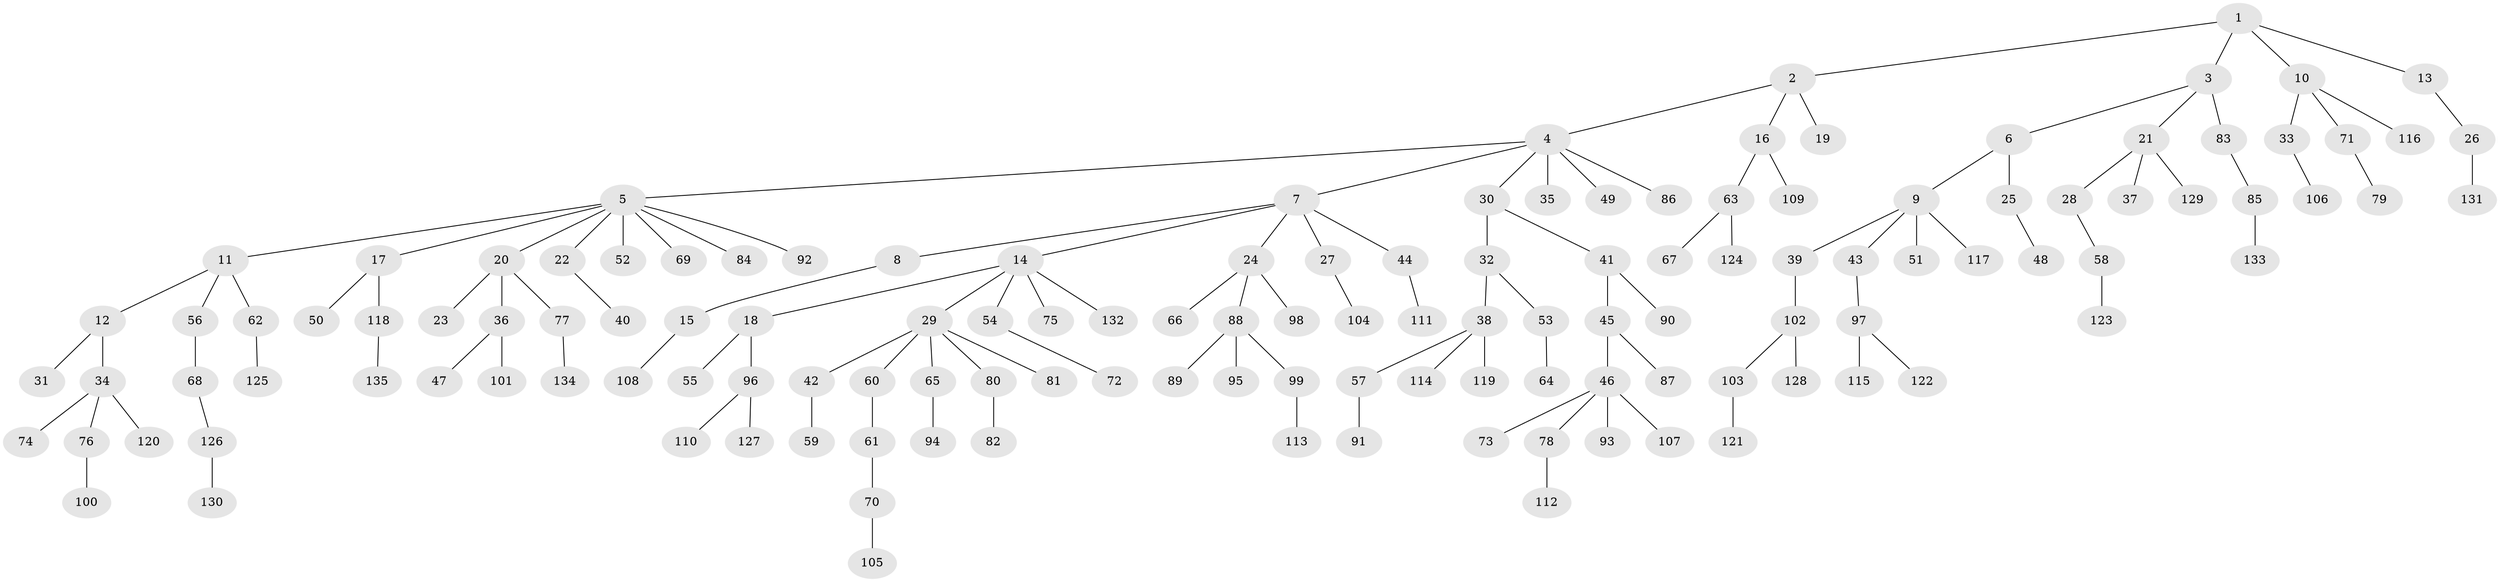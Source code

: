 // coarse degree distribution, {4: 0.14545454545454545, 3: 0.07272727272727272, 5: 0.01818181818181818, 2: 0.3090909090909091, 1: 0.45454545454545453}
// Generated by graph-tools (version 1.1) at 2025/52/03/04/25 22:52:02]
// undirected, 135 vertices, 134 edges
graph export_dot {
  node [color=gray90,style=filled];
  1;
  2;
  3;
  4;
  5;
  6;
  7;
  8;
  9;
  10;
  11;
  12;
  13;
  14;
  15;
  16;
  17;
  18;
  19;
  20;
  21;
  22;
  23;
  24;
  25;
  26;
  27;
  28;
  29;
  30;
  31;
  32;
  33;
  34;
  35;
  36;
  37;
  38;
  39;
  40;
  41;
  42;
  43;
  44;
  45;
  46;
  47;
  48;
  49;
  50;
  51;
  52;
  53;
  54;
  55;
  56;
  57;
  58;
  59;
  60;
  61;
  62;
  63;
  64;
  65;
  66;
  67;
  68;
  69;
  70;
  71;
  72;
  73;
  74;
  75;
  76;
  77;
  78;
  79;
  80;
  81;
  82;
  83;
  84;
  85;
  86;
  87;
  88;
  89;
  90;
  91;
  92;
  93;
  94;
  95;
  96;
  97;
  98;
  99;
  100;
  101;
  102;
  103;
  104;
  105;
  106;
  107;
  108;
  109;
  110;
  111;
  112;
  113;
  114;
  115;
  116;
  117;
  118;
  119;
  120;
  121;
  122;
  123;
  124;
  125;
  126;
  127;
  128;
  129;
  130;
  131;
  132;
  133;
  134;
  135;
  1 -- 2;
  1 -- 3;
  1 -- 10;
  1 -- 13;
  2 -- 4;
  2 -- 16;
  2 -- 19;
  3 -- 6;
  3 -- 21;
  3 -- 83;
  4 -- 5;
  4 -- 7;
  4 -- 30;
  4 -- 35;
  4 -- 49;
  4 -- 86;
  5 -- 11;
  5 -- 17;
  5 -- 20;
  5 -- 22;
  5 -- 52;
  5 -- 69;
  5 -- 84;
  5 -- 92;
  6 -- 9;
  6 -- 25;
  7 -- 8;
  7 -- 14;
  7 -- 24;
  7 -- 27;
  7 -- 44;
  8 -- 15;
  9 -- 39;
  9 -- 43;
  9 -- 51;
  9 -- 117;
  10 -- 33;
  10 -- 71;
  10 -- 116;
  11 -- 12;
  11 -- 56;
  11 -- 62;
  12 -- 31;
  12 -- 34;
  13 -- 26;
  14 -- 18;
  14 -- 29;
  14 -- 54;
  14 -- 75;
  14 -- 132;
  15 -- 108;
  16 -- 63;
  16 -- 109;
  17 -- 50;
  17 -- 118;
  18 -- 55;
  18 -- 96;
  20 -- 23;
  20 -- 36;
  20 -- 77;
  21 -- 28;
  21 -- 37;
  21 -- 129;
  22 -- 40;
  24 -- 66;
  24 -- 88;
  24 -- 98;
  25 -- 48;
  26 -- 131;
  27 -- 104;
  28 -- 58;
  29 -- 42;
  29 -- 60;
  29 -- 65;
  29 -- 80;
  29 -- 81;
  30 -- 32;
  30 -- 41;
  32 -- 38;
  32 -- 53;
  33 -- 106;
  34 -- 74;
  34 -- 76;
  34 -- 120;
  36 -- 47;
  36 -- 101;
  38 -- 57;
  38 -- 114;
  38 -- 119;
  39 -- 102;
  41 -- 45;
  41 -- 90;
  42 -- 59;
  43 -- 97;
  44 -- 111;
  45 -- 46;
  45 -- 87;
  46 -- 73;
  46 -- 78;
  46 -- 93;
  46 -- 107;
  53 -- 64;
  54 -- 72;
  56 -- 68;
  57 -- 91;
  58 -- 123;
  60 -- 61;
  61 -- 70;
  62 -- 125;
  63 -- 67;
  63 -- 124;
  65 -- 94;
  68 -- 126;
  70 -- 105;
  71 -- 79;
  76 -- 100;
  77 -- 134;
  78 -- 112;
  80 -- 82;
  83 -- 85;
  85 -- 133;
  88 -- 89;
  88 -- 95;
  88 -- 99;
  96 -- 110;
  96 -- 127;
  97 -- 115;
  97 -- 122;
  99 -- 113;
  102 -- 103;
  102 -- 128;
  103 -- 121;
  118 -- 135;
  126 -- 130;
}
